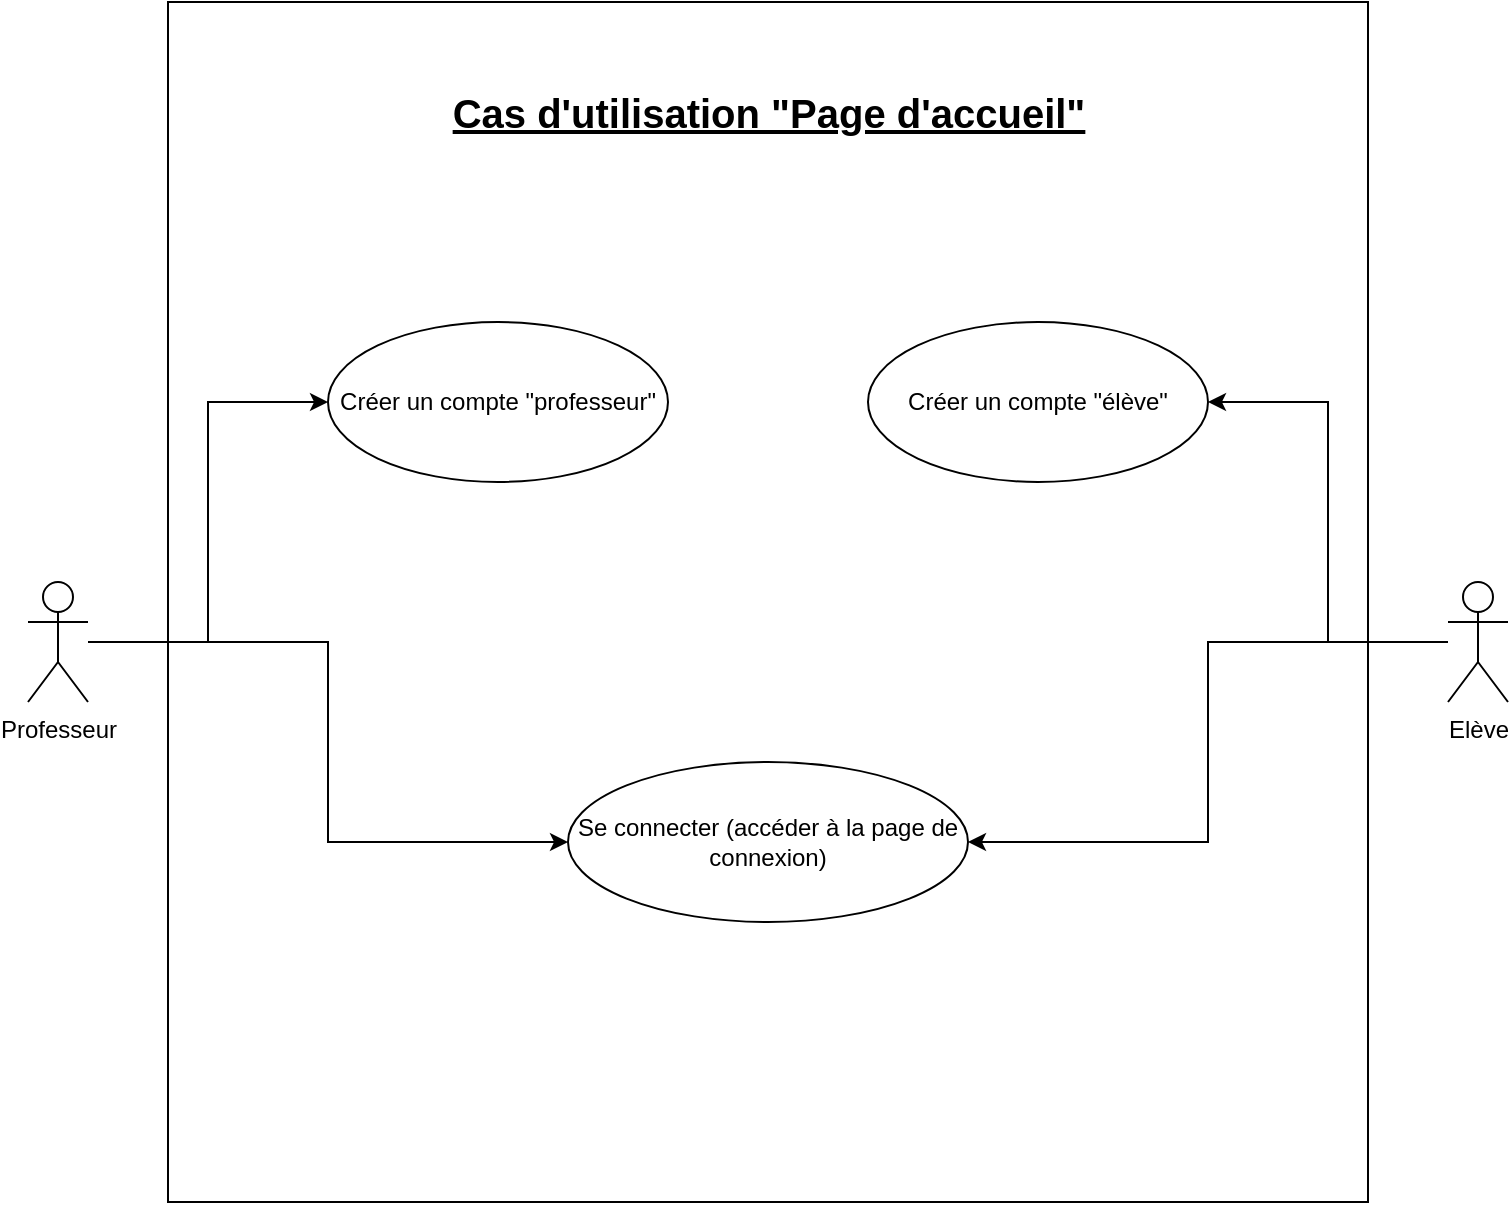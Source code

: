 <mxfile version="14.5.1" type="device"><diagram id="pbvzX-3rY17ACfLRN-KZ" name="Page-1"><mxGraphModel dx="1024" dy="592" grid="1" gridSize="10" guides="1" tooltips="1" connect="1" arrows="1" fold="1" page="1" pageScale="1" pageWidth="827" pageHeight="1169" math="0" shadow="0"><root><mxCell id="0"/><mxCell id="1" parent="0"/><mxCell id="MEeJwPvar1ZSVrfSUjnp-56" value="" style="whiteSpace=wrap;html=1;aspect=fixed;fontSize=20;" parent="1" vertex="1"><mxGeometry x="120" width="600" height="600" as="geometry"/></mxCell><mxCell id="2NBoqugMbHcqcogRZmJ1-1" style="edgeStyle=orthogonalEdgeStyle;rounded=0;orthogonalLoop=1;jettySize=auto;html=1;entryX=0;entryY=0.5;entryDx=0;entryDy=0;" parent="1" source="MEeJwPvar1ZSVrfSUjnp-1" target="MEeJwPvar1ZSVrfSUjnp-4" edge="1"><mxGeometry relative="1" as="geometry"/></mxCell><mxCell id="PbX2mE5l41aYWAZBf20w-1" style="edgeStyle=orthogonalEdgeStyle;rounded=0;orthogonalLoop=1;jettySize=auto;html=1;entryX=0;entryY=0.5;entryDx=0;entryDy=0;" parent="1" source="MEeJwPvar1ZSVrfSUjnp-1" target="MEeJwPvar1ZSVrfSUjnp-11" edge="1"><mxGeometry relative="1" as="geometry"/></mxCell><mxCell id="MEeJwPvar1ZSVrfSUjnp-1" value="Professeur" style="shape=umlActor;verticalLabelPosition=bottom;verticalAlign=top;html=1;outlineConnect=0;" parent="1" vertex="1"><mxGeometry x="50" y="290" width="30" height="60" as="geometry"/></mxCell><mxCell id="MEeJwPvar1ZSVrfSUjnp-4" value="Créer un compte &quot;professeur&quot;" style="ellipse;whiteSpace=wrap;html=1;" parent="1" vertex="1"><mxGeometry x="200" y="160" width="170" height="80" as="geometry"/></mxCell><mxCell id="MEeJwPvar1ZSVrfSUjnp-5" value="Créer un compte &quot;élève&quot;" style="ellipse;whiteSpace=wrap;html=1;" parent="1" vertex="1"><mxGeometry x="470" y="160" width="170" height="80" as="geometry"/></mxCell><mxCell id="2NBoqugMbHcqcogRZmJ1-5" style="edgeStyle=orthogonalEdgeStyle;rounded=0;orthogonalLoop=1;jettySize=auto;html=1;entryX=1;entryY=0.5;entryDx=0;entryDy=0;" parent="1" source="MEeJwPvar1ZSVrfSUjnp-6" target="MEeJwPvar1ZSVrfSUjnp-5" edge="1"><mxGeometry relative="1" as="geometry"/></mxCell><mxCell id="2NBoqugMbHcqcogRZmJ1-6" style="edgeStyle=orthogonalEdgeStyle;rounded=0;orthogonalLoop=1;jettySize=auto;html=1;entryX=1;entryY=0.5;entryDx=0;entryDy=0;" parent="1" source="MEeJwPvar1ZSVrfSUjnp-6" target="MEeJwPvar1ZSVrfSUjnp-11" edge="1"><mxGeometry relative="1" as="geometry"/></mxCell><mxCell id="MEeJwPvar1ZSVrfSUjnp-6" value="&lt;div&gt;Elève&lt;/div&gt;" style="shape=umlActor;verticalLabelPosition=bottom;verticalAlign=top;html=1;outlineConnect=0;" parent="1" vertex="1"><mxGeometry x="760" y="290" width="30" height="60" as="geometry"/></mxCell><mxCell id="MEeJwPvar1ZSVrfSUjnp-11" value="Se connecter (accéder à la page de connexion)" style="ellipse;whiteSpace=wrap;html=1;" parent="1" vertex="1"><mxGeometry x="320" y="380" width="200" height="80" as="geometry"/></mxCell><mxCell id="MEeJwPvar1ZSVrfSUjnp-40" value="Cas d'utilisation &quot;Page d'accueil&quot;" style="text;html=1;align=center;verticalAlign=middle;resizable=0;points=[];autosize=1;strokeColor=none;fontStyle=5;fontSize=20;" parent="1" vertex="1"><mxGeometry x="255" y="40" width="330" height="30" as="geometry"/></mxCell></root></mxGraphModel></diagram></mxfile>